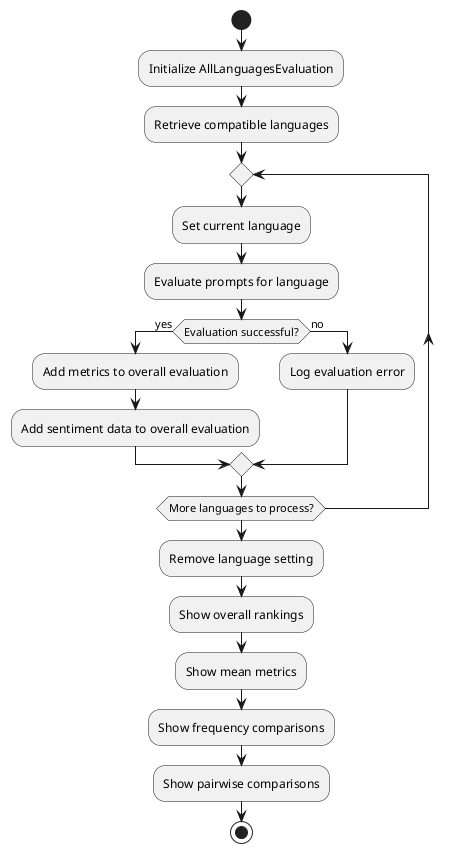 @startuml
'https://plantuml.com/class-diagram

@startuml

start

:Initialize AllLanguagesEvaluation;
:Retrieve compatible languages;

repeat
  :Set current language;
  :Evaluate prompts for language;
  if (Evaluation successful?) then (yes)
    :Add metrics to overall evaluation;
    :Add sentiment data to overall evaluation;
  else (no)
    :Log evaluation error;
  endif
repeat while (More languages to process?)

:Remove language setting;

:Show overall rankings;
:Show mean metrics;
:Show frequency comparisons;
:Show pairwise comparisons;

stop

@enduml

@enduml